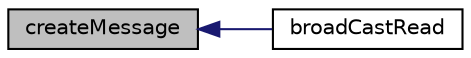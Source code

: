 digraph "createMessage"
{
  edge [fontname="Helvetica",fontsize="10",labelfontname="Helvetica",labelfontsize="10"];
  node [fontname="Helvetica",fontsize="10",shape=record];
  rankdir="LR";
  Node8 [label="createMessage",height=0.2,width=0.4,color="black", fillcolor="grey75", style="filled", fontcolor="black"];
  Node8 -> Node9 [dir="back",color="midnightblue",fontsize="10",style="solid",fontname="Helvetica"];
  Node9 [label="broadCastRead",height=0.2,width=0.4,color="black", fillcolor="white", style="filled",URL="$class_messages.html#ab62572471dcfdfd3352f83a82ee12925"];
}
